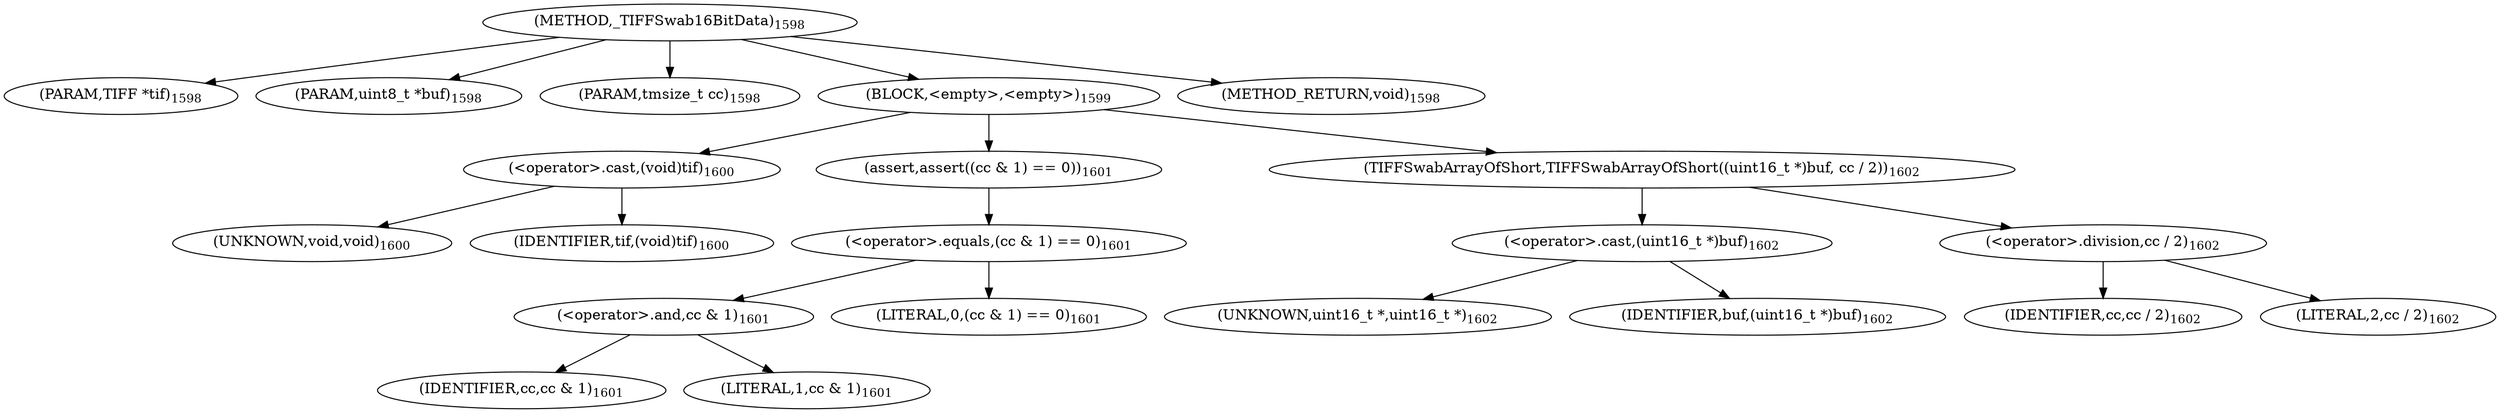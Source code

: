 digraph "_TIFFSwab16BitData" {  
"77877" [label = <(METHOD,_TIFFSwab16BitData)<SUB>1598</SUB>> ]
"77878" [label = <(PARAM,TIFF *tif)<SUB>1598</SUB>> ]
"77879" [label = <(PARAM,uint8_t *buf)<SUB>1598</SUB>> ]
"77880" [label = <(PARAM,tmsize_t cc)<SUB>1598</SUB>> ]
"77881" [label = <(BLOCK,&lt;empty&gt;,&lt;empty&gt;)<SUB>1599</SUB>> ]
"77882" [label = <(&lt;operator&gt;.cast,(void)tif)<SUB>1600</SUB>> ]
"77883" [label = <(UNKNOWN,void,void)<SUB>1600</SUB>> ]
"77884" [label = <(IDENTIFIER,tif,(void)tif)<SUB>1600</SUB>> ]
"77885" [label = <(assert,assert((cc &amp; 1) == 0))<SUB>1601</SUB>> ]
"77886" [label = <(&lt;operator&gt;.equals,(cc &amp; 1) == 0)<SUB>1601</SUB>> ]
"77887" [label = <(&lt;operator&gt;.and,cc &amp; 1)<SUB>1601</SUB>> ]
"77888" [label = <(IDENTIFIER,cc,cc &amp; 1)<SUB>1601</SUB>> ]
"77889" [label = <(LITERAL,1,cc &amp; 1)<SUB>1601</SUB>> ]
"77890" [label = <(LITERAL,0,(cc &amp; 1) == 0)<SUB>1601</SUB>> ]
"77891" [label = <(TIFFSwabArrayOfShort,TIFFSwabArrayOfShort((uint16_t *)buf, cc / 2))<SUB>1602</SUB>> ]
"77892" [label = <(&lt;operator&gt;.cast,(uint16_t *)buf)<SUB>1602</SUB>> ]
"77893" [label = <(UNKNOWN,uint16_t *,uint16_t *)<SUB>1602</SUB>> ]
"77894" [label = <(IDENTIFIER,buf,(uint16_t *)buf)<SUB>1602</SUB>> ]
"77895" [label = <(&lt;operator&gt;.division,cc / 2)<SUB>1602</SUB>> ]
"77896" [label = <(IDENTIFIER,cc,cc / 2)<SUB>1602</SUB>> ]
"77897" [label = <(LITERAL,2,cc / 2)<SUB>1602</SUB>> ]
"77898" [label = <(METHOD_RETURN,void)<SUB>1598</SUB>> ]
  "77877" -> "77878" 
  "77877" -> "77879" 
  "77877" -> "77880" 
  "77877" -> "77881" 
  "77877" -> "77898" 
  "77881" -> "77882" 
  "77881" -> "77885" 
  "77881" -> "77891" 
  "77882" -> "77883" 
  "77882" -> "77884" 
  "77885" -> "77886" 
  "77886" -> "77887" 
  "77886" -> "77890" 
  "77887" -> "77888" 
  "77887" -> "77889" 
  "77891" -> "77892" 
  "77891" -> "77895" 
  "77892" -> "77893" 
  "77892" -> "77894" 
  "77895" -> "77896" 
  "77895" -> "77897" 
}
